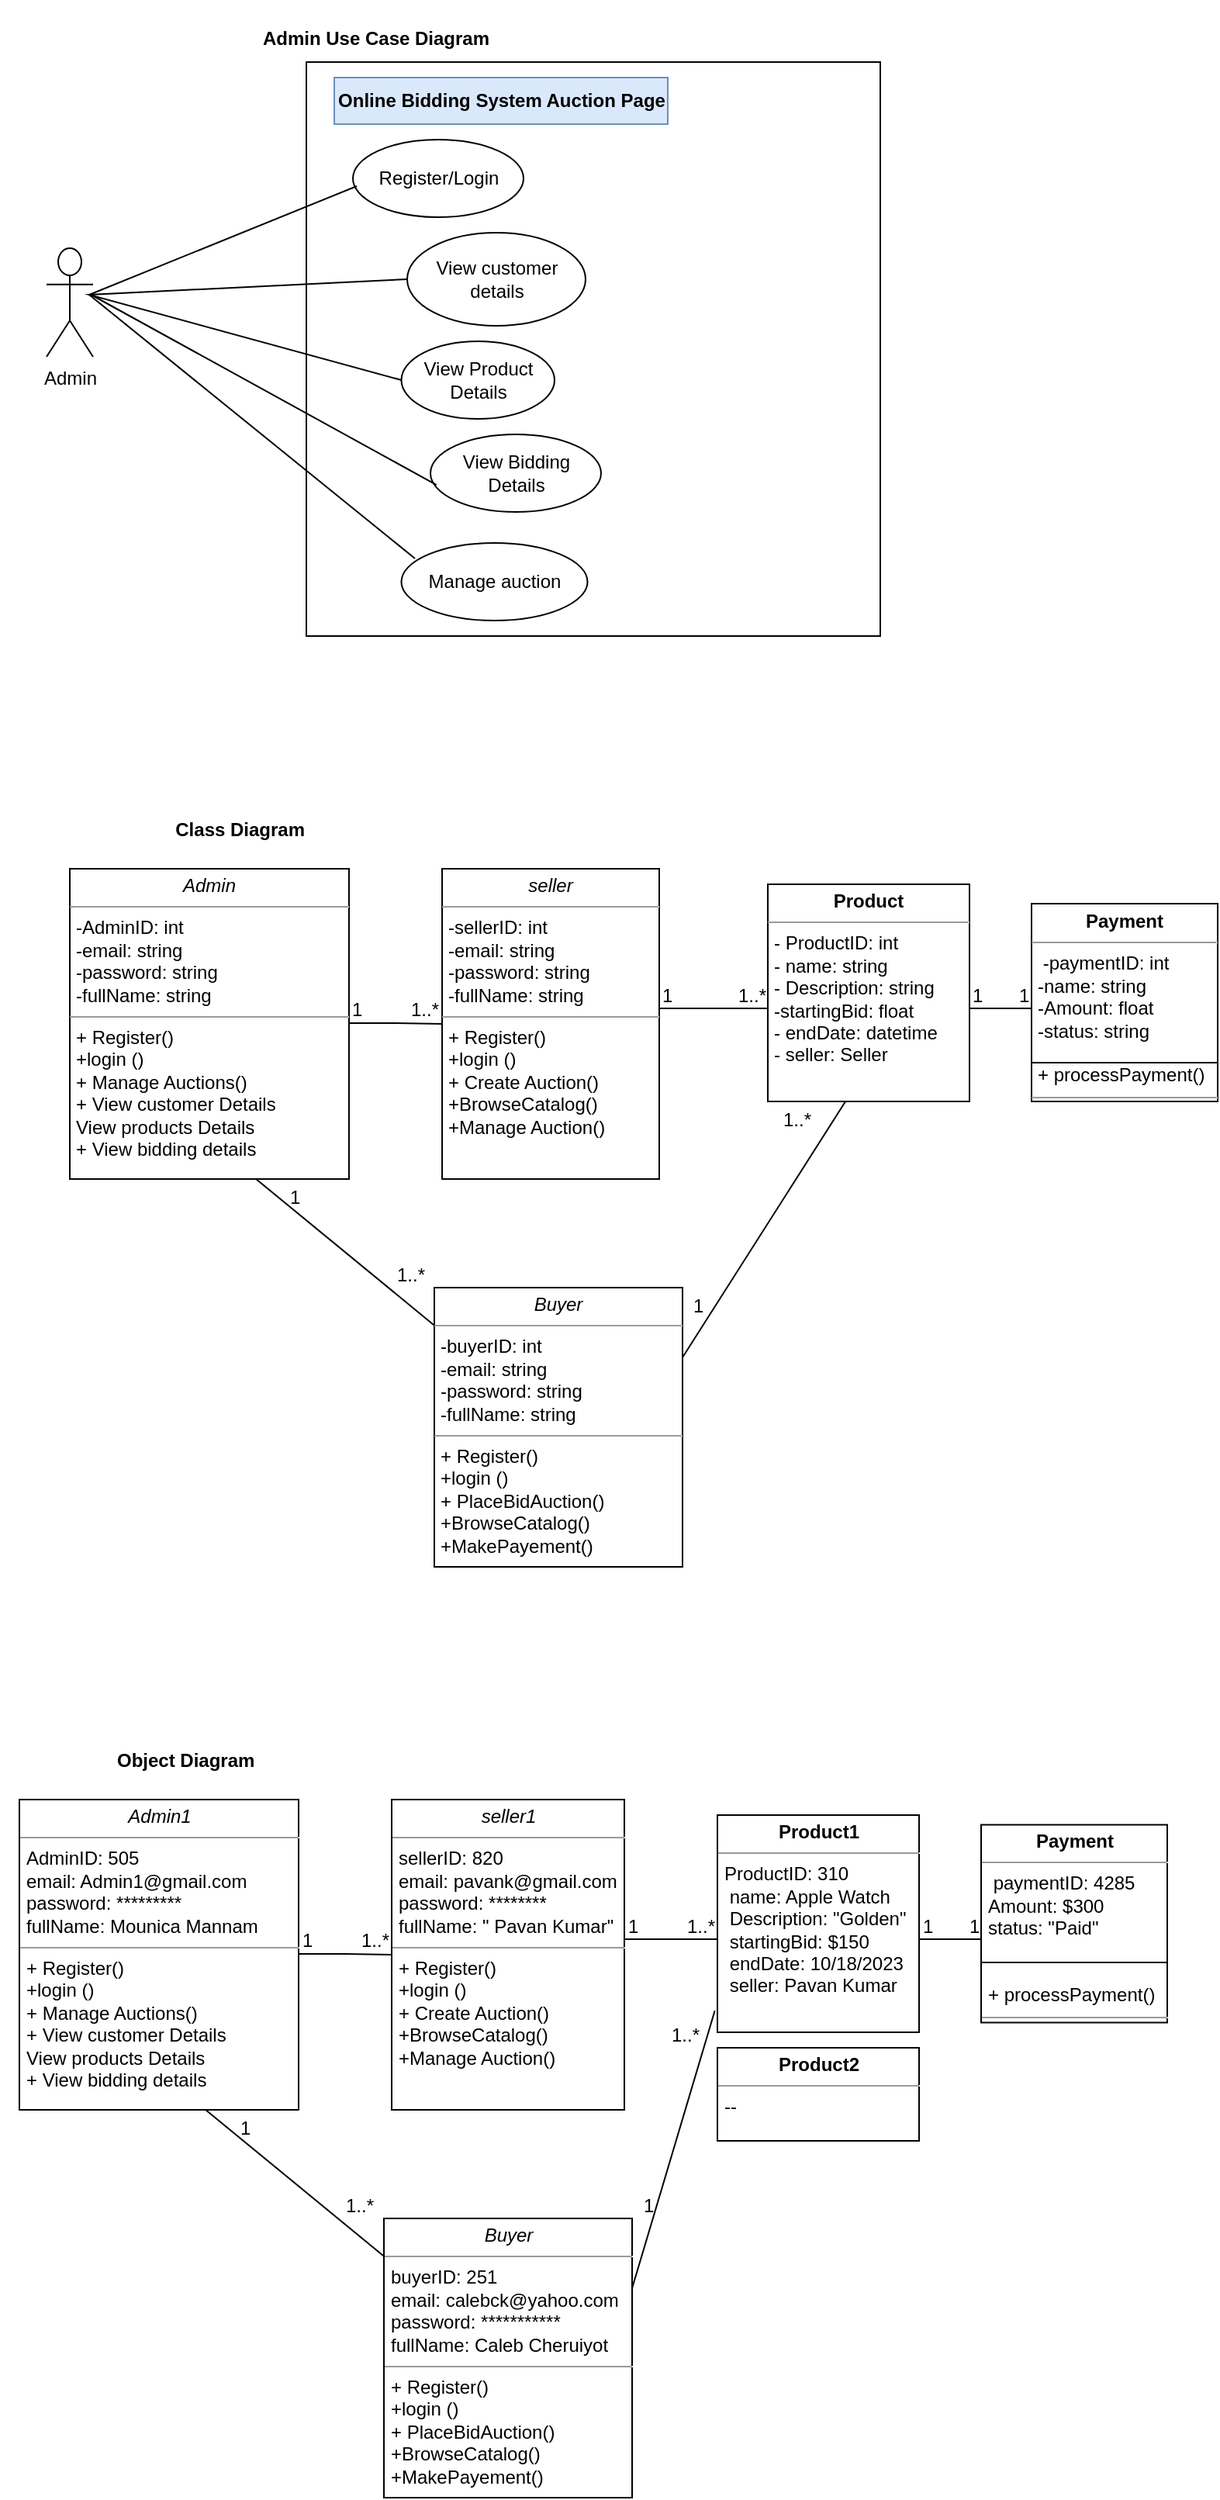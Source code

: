 <mxfile version="22.0.3" type="github">
  <diagram name="Page-1" id="YuBeRZbOVfp11ciUyUZ7">
    <mxGraphModel dx="706" dy="1519" grid="1" gridSize="10" guides="1" tooltips="1" connect="1" arrows="1" fold="1" page="1" pageScale="1" pageWidth="850" pageHeight="1100" math="0" shadow="0">
      <root>
        <mxCell id="0" />
        <mxCell id="1" parent="0" />
        <mxCell id="zVQwK2bRlb4D7HLoGmaH-1" value="" style="whiteSpace=wrap;html=1;aspect=fixed;" vertex="1" parent="1">
          <mxGeometry x="207.5" y="30" width="370" height="370" as="geometry" />
        </mxCell>
        <mxCell id="zVQwK2bRlb4D7HLoGmaH-2" value="Online Bidding System Auction Page" style="text;html=1;strokeColor=#6c8ebf;fillColor=#dae8fc;align=center;verticalAlign=middle;whiteSpace=wrap;rounded=0;fontStyle=1" vertex="1" parent="1">
          <mxGeometry x="225.5" y="40" width="215" height="30" as="geometry" />
        </mxCell>
        <mxCell id="zVQwK2bRlb4D7HLoGmaH-3" value="View customer details" style="ellipse;whiteSpace=wrap;html=1;" vertex="1" parent="1">
          <mxGeometry x="272.5" y="140" width="115" height="60" as="geometry" />
        </mxCell>
        <mxCell id="zVQwK2bRlb4D7HLoGmaH-4" value="View Product Details" style="ellipse;whiteSpace=wrap;html=1;" vertex="1" parent="1">
          <mxGeometry x="268.75" y="210" width="98.75" height="50" as="geometry" />
        </mxCell>
        <mxCell id="zVQwK2bRlb4D7HLoGmaH-5" value="View Bidding Details" style="ellipse;whiteSpace=wrap;html=1;" vertex="1" parent="1">
          <mxGeometry x="287.5" y="270" width="110" height="50" as="geometry" />
        </mxCell>
        <mxCell id="zVQwK2bRlb4D7HLoGmaH-6" value="Admin" style="shape=umlActor;verticalLabelPosition=bottom;verticalAlign=top;html=1;outlineConnect=0;" vertex="1" parent="1">
          <mxGeometry x="40" y="150" width="30" height="70" as="geometry" />
        </mxCell>
        <mxCell id="zVQwK2bRlb4D7HLoGmaH-7" value="" style="endArrow=none;html=1;rounded=0;entryX=0;entryY=0.5;entryDx=0;entryDy=0;exitX=0;exitY=0.5;exitDx=0;exitDy=0;" edge="1" parent="1" source="zVQwK2bRlb4D7HLoGmaH-4" target="zVQwK2bRlb4D7HLoGmaH-3">
          <mxGeometry width="50" height="50" relative="1" as="geometry">
            <mxPoint x="290" y="280" as="sourcePoint" />
            <mxPoint x="340" y="230" as="targetPoint" />
            <Array as="points">
              <mxPoint x="67.5" y="180" />
            </Array>
          </mxGeometry>
        </mxCell>
        <mxCell id="zVQwK2bRlb4D7HLoGmaH-8" value="" style="endArrow=none;html=1;rounded=0;" edge="1" parent="1">
          <mxGeometry width="50" height="50" relative="1" as="geometry">
            <mxPoint x="277.5" y="350" as="sourcePoint" />
            <mxPoint x="67.5" y="180" as="targetPoint" />
            <Array as="points">
              <mxPoint x="277.5" y="350" />
            </Array>
          </mxGeometry>
        </mxCell>
        <mxCell id="zVQwK2bRlb4D7HLoGmaH-9" value="Register/Login" style="ellipse;whiteSpace=wrap;html=1;" vertex="1" parent="1">
          <mxGeometry x="237.5" y="80" width="110" height="50" as="geometry" />
        </mxCell>
        <mxCell id="zVQwK2bRlb4D7HLoGmaH-10" value="" style="endArrow=none;html=1;rounded=0;" edge="1" parent="1">
          <mxGeometry width="50" height="50" relative="1" as="geometry">
            <mxPoint x="240" y="110" as="sourcePoint" />
            <mxPoint x="67.5" y="180" as="targetPoint" />
            <Array as="points">
              <mxPoint x="240" y="110" />
            </Array>
          </mxGeometry>
        </mxCell>
        <mxCell id="zVQwK2bRlb4D7HLoGmaH-11" value="Manage auction" style="ellipse;whiteSpace=wrap;html=1;" vertex="1" parent="1">
          <mxGeometry x="268.75" y="340" width="120" height="50" as="geometry" />
        </mxCell>
        <mxCell id="zVQwK2bRlb4D7HLoGmaH-12" value="" style="endArrow=none;html=1;rounded=0;exitX=0.035;exitY=0.651;exitDx=0;exitDy=0;exitPerimeter=0;" edge="1" parent="1" source="zVQwK2bRlb4D7HLoGmaH-5">
          <mxGeometry width="50" height="50" relative="1" as="geometry">
            <mxPoint x="268.75" y="330" as="sourcePoint" />
            <mxPoint x="68.75" y="180" as="targetPoint" />
            <Array as="points" />
          </mxGeometry>
        </mxCell>
        <mxCell id="zVQwK2bRlb4D7HLoGmaH-13" value="&lt;p style=&quot;margin:0px;margin-top:4px;text-align:center;&quot;&gt;&lt;i&gt;seller&lt;/i&gt;&lt;/p&gt;&lt;hr size=&quot;1&quot;&gt;&lt;p style=&quot;margin:0px;margin-left:4px;&quot;&gt;-sellerID: int&lt;/p&gt;&lt;p style=&quot;margin:0px;margin-left:4px;&quot;&gt;-email: string&lt;/p&gt;&lt;p style=&quot;margin:0px;margin-left:4px;&quot;&gt;-password: string&lt;/p&gt;&lt;p style=&quot;margin:0px;margin-left:4px;&quot;&gt;-fullName: string&lt;br&gt;&lt;/p&gt;&lt;hr size=&quot;1&quot;&gt;&lt;p style=&quot;margin:0px;margin-left:4px;&quot;&gt;+ Register()&lt;/p&gt;&lt;p style=&quot;margin:0px;margin-left:4px;&quot;&gt;+login ()&lt;/p&gt;&lt;p style=&quot;margin:0px;margin-left:4px;&quot;&gt;+ Create Auction()&lt;/p&gt;&lt;p style=&quot;margin:0px;margin-left:4px;&quot;&gt;+BrowseCatalog()&lt;/p&gt;&lt;p style=&quot;margin:0px;margin-left:4px;&quot;&gt;+Manage Auction()&lt;/p&gt;&lt;p style=&quot;margin:0px;margin-left:4px;&quot;&gt;&lt;br&gt;&lt;/p&gt;" style="verticalAlign=top;align=left;overflow=fill;fontSize=12;fontFamily=Helvetica;html=1;whiteSpace=wrap;" vertex="1" parent="1">
          <mxGeometry x="295" y="550" width="140" height="200" as="geometry" />
        </mxCell>
        <mxCell id="zVQwK2bRlb4D7HLoGmaH-14" value="&lt;p style=&quot;margin:0px;margin-top:4px;text-align:center;&quot;&gt;&lt;b&gt;Product&lt;/b&gt;&lt;/p&gt;&lt;hr size=&quot;1&quot;&gt;&lt;p style=&quot;margin:0px;margin-left:4px;&quot;&gt;- ProductID: int&lt;/p&gt;&lt;p style=&quot;margin:0px;margin-left:4px;&quot;&gt;- name: string&lt;/p&gt;&lt;p style=&quot;margin:0px;margin-left:4px;&quot;&gt;- Description: string&lt;/p&gt;&lt;p style=&quot;margin:0px;margin-left:4px;&quot;&gt;-startingBid: float&lt;/p&gt;&lt;p style=&quot;margin:0px;margin-left:4px;&quot;&gt;- endDate: datetime&lt;/p&gt;&lt;p style=&quot;margin:0px;margin-left:4px;&quot;&gt;- seller: Seller&lt;/p&gt;&lt;p style=&quot;margin:0px;margin-left:4px;&quot;&gt;&lt;br&gt;&lt;/p&gt;&lt;p style=&quot;margin:0px;margin-left:4px;&quot;&gt;&lt;br&gt;&lt;/p&gt;&lt;hr size=&quot;1&quot;&gt;&lt;p style=&quot;margin:0px;margin-left:4px;&quot;&gt;+ method(): Type&lt;/p&gt;" style="verticalAlign=top;align=left;overflow=fill;fontSize=12;fontFamily=Helvetica;html=1;whiteSpace=wrap;" vertex="1" parent="1">
          <mxGeometry x="505" y="560" width="130" height="140" as="geometry" />
        </mxCell>
        <mxCell id="zVQwK2bRlb4D7HLoGmaH-15" value="&lt;p style=&quot;margin:0px;margin-top:4px;text-align:center;&quot;&gt;&lt;i&gt;Buyer&lt;/i&gt;&lt;/p&gt;&lt;hr size=&quot;1&quot;&gt;&lt;p style=&quot;margin:0px;margin-left:4px;&quot;&gt;-buyerID: int&lt;/p&gt;&lt;p style=&quot;margin:0px;margin-left:4px;&quot;&gt;-email: string&lt;/p&gt;&lt;p style=&quot;margin:0px;margin-left:4px;&quot;&gt;-password: string&lt;/p&gt;&lt;p style=&quot;margin:0px;margin-left:4px;&quot;&gt;-fullName: string&lt;br&gt;&lt;/p&gt;&lt;hr size=&quot;1&quot;&gt;&lt;p style=&quot;margin:0px;margin-left:4px;&quot;&gt;+ Register()&lt;/p&gt;&lt;p style=&quot;margin:0px;margin-left:4px;&quot;&gt;+login ()&lt;/p&gt;&lt;p style=&quot;margin:0px;margin-left:4px;&quot;&gt;+ PlaceBidAuction()&lt;/p&gt;&lt;p style=&quot;margin:0px;margin-left:4px;&quot;&gt;+BrowseCatalog()&lt;/p&gt;&lt;p style=&quot;margin:0px;margin-left:4px;&quot;&gt;+MakePayement()&lt;/p&gt;&lt;p style=&quot;margin:0px;margin-left:4px;&quot;&gt;&lt;br&gt;&lt;/p&gt;" style="verticalAlign=top;align=left;overflow=fill;fontSize=12;fontFamily=Helvetica;html=1;whiteSpace=wrap;" vertex="1" parent="1">
          <mxGeometry x="290" y="820" width="160" height="180" as="geometry" />
        </mxCell>
        <mxCell id="zVQwK2bRlb4D7HLoGmaH-16" value="&lt;p style=&quot;margin:0px;margin-top:4px;text-align:center;&quot;&gt;&lt;i&gt;Admin&lt;/i&gt;&lt;/p&gt;&lt;hr size=&quot;1&quot;&gt;&lt;p style=&quot;margin:0px;margin-left:4px;&quot;&gt;-AdminID: int&lt;/p&gt;&lt;p style=&quot;margin:0px;margin-left:4px;&quot;&gt;-email: string&lt;/p&gt;&lt;p style=&quot;margin:0px;margin-left:4px;&quot;&gt;-password: string&lt;/p&gt;&lt;p style=&quot;margin:0px;margin-left:4px;&quot;&gt;-fullName: string&lt;br&gt;&lt;/p&gt;&lt;hr size=&quot;1&quot;&gt;&lt;p style=&quot;margin:0px;margin-left:4px;&quot;&gt;+ Register()&lt;/p&gt;&lt;p style=&quot;margin:0px;margin-left:4px;&quot;&gt;+login ()&lt;/p&gt;&lt;p style=&quot;margin:0px;margin-left:4px;&quot;&gt;+ Manage Auctions&lt;span style=&quot;background-color: initial;&quot;&gt;()&lt;/span&gt;&lt;/p&gt;&lt;p style=&quot;margin:0px;margin-left:4px;&quot;&gt;&lt;span style=&quot;background-color: initial;&quot;&gt;+ View customer Details&lt;/span&gt;&lt;/p&gt;&lt;p style=&quot;margin:0px;margin-left:4px;&quot;&gt;&lt;span style=&quot;background-color: initial;&quot;&gt;View products Details&lt;/span&gt;&lt;/p&gt;&lt;p style=&quot;margin:0px;margin-left:4px;&quot;&gt;&lt;span style=&quot;background-color: initial;&quot;&gt;+ View bidding details&lt;/span&gt;&lt;/p&gt;&lt;p style=&quot;margin:0px;margin-left:4px;&quot;&gt;&lt;br&gt;&lt;/p&gt;" style="verticalAlign=top;align=left;overflow=fill;fontSize=12;fontFamily=Helvetica;html=1;whiteSpace=wrap;" vertex="1" parent="1">
          <mxGeometry x="55" y="550" width="180" height="200" as="geometry" />
        </mxCell>
        <mxCell id="zVQwK2bRlb4D7HLoGmaH-17" value="" style="endArrow=none;html=1;rounded=0;" edge="1" parent="1">
          <mxGeometry relative="1" as="geometry">
            <mxPoint x="235" y="649.5" as="sourcePoint" />
            <mxPoint x="295" y="650" as="targetPoint" />
            <Array as="points">
              <mxPoint x="265" y="649.5" />
            </Array>
          </mxGeometry>
        </mxCell>
        <mxCell id="zVQwK2bRlb4D7HLoGmaH-18" value="1" style="resizable=0;html=1;whiteSpace=wrap;align=left;verticalAlign=bottom;" connectable="0" vertex="1" parent="zVQwK2bRlb4D7HLoGmaH-17">
          <mxGeometry x="-1" relative="1" as="geometry" />
        </mxCell>
        <mxCell id="zVQwK2bRlb4D7HLoGmaH-19" value="1..*" style="resizable=0;html=1;whiteSpace=wrap;align=right;verticalAlign=bottom;" connectable="0" vertex="1" parent="zVQwK2bRlb4D7HLoGmaH-17">
          <mxGeometry x="1" relative="1" as="geometry" />
        </mxCell>
        <mxCell id="zVQwK2bRlb4D7HLoGmaH-20" value="" style="endArrow=none;html=1;rounded=0;" edge="1" parent="1">
          <mxGeometry relative="1" as="geometry">
            <mxPoint x="435" y="640" as="sourcePoint" />
            <mxPoint x="505" y="640" as="targetPoint" />
            <Array as="points" />
          </mxGeometry>
        </mxCell>
        <mxCell id="zVQwK2bRlb4D7HLoGmaH-21" value="1" style="resizable=0;html=1;whiteSpace=wrap;align=left;verticalAlign=bottom;" connectable="0" vertex="1" parent="zVQwK2bRlb4D7HLoGmaH-20">
          <mxGeometry x="-1" relative="1" as="geometry">
            <mxPoint as="offset" />
          </mxGeometry>
        </mxCell>
        <mxCell id="zVQwK2bRlb4D7HLoGmaH-22" value="1..*" style="resizable=0;html=1;whiteSpace=wrap;align=right;verticalAlign=bottom;" connectable="0" vertex="1" parent="zVQwK2bRlb4D7HLoGmaH-20">
          <mxGeometry x="1" relative="1" as="geometry">
            <mxPoint as="offset" />
          </mxGeometry>
        </mxCell>
        <mxCell id="zVQwK2bRlb4D7HLoGmaH-23" value="" style="endArrow=none;html=1;rounded=0;exitX=0.667;exitY=1;exitDx=0;exitDy=0;exitPerimeter=0;" edge="1" parent="1" source="zVQwK2bRlb4D7HLoGmaH-16" target="zVQwK2bRlb4D7HLoGmaH-15">
          <mxGeometry relative="1" as="geometry">
            <mxPoint x="315" y="790.001" as="sourcePoint" />
            <mxPoint x="335" y="841" as="targetPoint" />
            <Array as="points" />
          </mxGeometry>
        </mxCell>
        <mxCell id="zVQwK2bRlb4D7HLoGmaH-24" value="&lt;p style=&quot;margin:0px;margin-top:4px;text-align:center;&quot;&gt;&lt;b&gt;Payment&lt;/b&gt;&lt;/p&gt;&lt;hr size=&quot;1&quot;&gt;&lt;p style=&quot;margin:0px;margin-left:4px;&quot;&gt;&amp;nbsp;-paymentID: int&lt;/p&gt;&lt;p style=&quot;margin:0px;margin-left:4px;&quot;&gt;-name: string&amp;nbsp;&lt;/p&gt;&lt;p style=&quot;margin:0px;margin-left:4px;&quot;&gt;-Amount: float&lt;/p&gt;&lt;p style=&quot;margin:0px;margin-left:4px;&quot;&gt;-status: string&lt;/p&gt;&lt;p style=&quot;margin:0px;margin-left:4px;&quot;&gt;&lt;br&gt;&lt;/p&gt;&lt;p style=&quot;margin:0px;margin-left:4px;&quot;&gt;+ processPayment()&lt;/p&gt;&lt;hr size=&quot;1&quot;&gt;&lt;p style=&quot;margin:0px;margin-left:4px;&quot;&gt;&lt;br&gt;&lt;/p&gt;" style="verticalAlign=top;align=left;overflow=fill;fontSize=12;fontFamily=Helvetica;html=1;whiteSpace=wrap;" vertex="1" parent="1">
          <mxGeometry x="675" y="572.5" width="120" height="127.5" as="geometry" />
        </mxCell>
        <mxCell id="zVQwK2bRlb4D7HLoGmaH-25" value="1..*" style="resizable=0;html=1;whiteSpace=wrap;align=right;verticalAlign=bottom;" connectable="0" vertex="1" parent="1">
          <mxGeometry x="285" y="820" as="geometry" />
        </mxCell>
        <mxCell id="zVQwK2bRlb4D7HLoGmaH-26" value="1" style="resizable=0;html=1;whiteSpace=wrap;align=left;verticalAlign=bottom;" connectable="0" vertex="1" parent="1">
          <mxGeometry x="195" y="770" as="geometry" />
        </mxCell>
        <mxCell id="zVQwK2bRlb4D7HLoGmaH-27" value="" style="endArrow=none;html=1;rounded=0;" edge="1" parent="1">
          <mxGeometry relative="1" as="geometry">
            <mxPoint x="635" y="640" as="sourcePoint" />
            <mxPoint x="675" y="640" as="targetPoint" />
            <Array as="points" />
          </mxGeometry>
        </mxCell>
        <mxCell id="zVQwK2bRlb4D7HLoGmaH-28" value="1" style="resizable=0;html=1;whiteSpace=wrap;align=left;verticalAlign=bottom;" connectable="0" vertex="1" parent="zVQwK2bRlb4D7HLoGmaH-27">
          <mxGeometry x="-1" relative="1" as="geometry">
            <mxPoint as="offset" />
          </mxGeometry>
        </mxCell>
        <mxCell id="zVQwK2bRlb4D7HLoGmaH-29" value="1" style="resizable=0;html=1;whiteSpace=wrap;align=left;verticalAlign=bottom;" connectable="0" vertex="1" parent="1">
          <mxGeometry x="665" y="640" as="geometry" />
        </mxCell>
        <mxCell id="zVQwK2bRlb4D7HLoGmaH-30" value="" style="line;strokeWidth=1;fillColor=none;align=left;verticalAlign=middle;spacingTop=-1;spacingLeft=3;spacingRight=3;rotatable=0;labelPosition=right;points=[];portConstraint=eastwest;strokeColor=inherit;" vertex="1" parent="1">
          <mxGeometry x="675" y="670" width="120" height="10" as="geometry" />
        </mxCell>
        <mxCell id="zVQwK2bRlb4D7HLoGmaH-31" value="" style="endArrow=none;html=1;rounded=0;entryX=0.385;entryY=1;entryDx=0;entryDy=0;entryPerimeter=0;exitX=1;exitY=0.25;exitDx=0;exitDy=0;" edge="1" parent="1" source="zVQwK2bRlb4D7HLoGmaH-15" target="zVQwK2bRlb4D7HLoGmaH-14">
          <mxGeometry relative="1" as="geometry">
            <mxPoint x="450" y="850" as="sourcePoint" />
            <mxPoint x="520" y="850" as="targetPoint" />
            <Array as="points" />
          </mxGeometry>
        </mxCell>
        <mxCell id="zVQwK2bRlb4D7HLoGmaH-32" value="1" style="resizable=0;html=1;whiteSpace=wrap;align=left;verticalAlign=bottom;" connectable="0" vertex="1" parent="zVQwK2bRlb4D7HLoGmaH-31">
          <mxGeometry x="-1" relative="1" as="geometry">
            <mxPoint x="5" y="-25" as="offset" />
          </mxGeometry>
        </mxCell>
        <mxCell id="zVQwK2bRlb4D7HLoGmaH-33" value="1..*" style="resizable=0;html=1;whiteSpace=wrap;align=right;verticalAlign=bottom;" connectable="0" vertex="1" parent="zVQwK2bRlb4D7HLoGmaH-31">
          <mxGeometry x="1" relative="1" as="geometry">
            <mxPoint x="-20" y="20" as="offset" />
          </mxGeometry>
        </mxCell>
        <mxCell id="zVQwK2bRlb4D7HLoGmaH-34" value="&lt;p style=&quot;margin:0px;margin-top:4px;text-align:center;&quot;&gt;&lt;i&gt;seller1&lt;/i&gt;&lt;/p&gt;&lt;hr size=&quot;1&quot;&gt;&lt;p style=&quot;margin:0px;margin-left:4px;&quot;&gt;sellerID: 820&lt;/p&gt;&lt;p style=&quot;margin:0px;margin-left:4px;&quot;&gt;email: pavank@gmail.com&lt;/p&gt;&lt;p style=&quot;margin:0px;margin-left:4px;&quot;&gt;password: ********&lt;/p&gt;&lt;p style=&quot;margin:0px;margin-left:4px;&quot;&gt;fullName: &quot; Pavan Kumar&quot;&lt;br&gt;&lt;/p&gt;&lt;hr size=&quot;1&quot;&gt;&lt;p style=&quot;margin:0px;margin-left:4px;&quot;&gt;+ Register()&lt;/p&gt;&lt;p style=&quot;margin:0px;margin-left:4px;&quot;&gt;+login ()&lt;/p&gt;&lt;p style=&quot;margin:0px;margin-left:4px;&quot;&gt;+ Create Auction()&lt;/p&gt;&lt;p style=&quot;margin:0px;margin-left:4px;&quot;&gt;+BrowseCatalog()&lt;/p&gt;&lt;p style=&quot;margin:0px;margin-left:4px;&quot;&gt;+Manage Auction()&lt;/p&gt;&lt;p style=&quot;margin:0px;margin-left:4px;&quot;&gt;&lt;br&gt;&lt;/p&gt;" style="verticalAlign=top;align=left;overflow=fill;fontSize=12;fontFamily=Helvetica;html=1;whiteSpace=wrap;" vertex="1" parent="1">
          <mxGeometry x="262.5" y="1150" width="150" height="200" as="geometry" />
        </mxCell>
        <mxCell id="zVQwK2bRlb4D7HLoGmaH-35" value="&lt;p style=&quot;margin:0px;margin-top:4px;text-align:center;&quot;&gt;&lt;b&gt;Product1&lt;/b&gt;&lt;/p&gt;&lt;hr size=&quot;1&quot;&gt;&lt;p style=&quot;margin:0px;margin-left:4px;&quot;&gt;ProductID: 310&lt;/p&gt;&lt;p style=&quot;margin:0px;margin-left:4px;&quot;&gt;&amp;nbsp;name: Apple Watch&lt;/p&gt;&lt;p style=&quot;margin:0px;margin-left:4px;&quot;&gt;&amp;nbsp;Description: &quot;Golden&quot;&lt;/p&gt;&lt;p style=&quot;margin:0px;margin-left:4px;&quot;&gt;&amp;nbsp;startingBid: $150&lt;/p&gt;&lt;p style=&quot;margin:0px;margin-left:4px;&quot;&gt;&amp;nbsp;endDate: 10/18/2023&lt;/p&gt;&lt;p style=&quot;margin:0px;margin-left:4px;&quot;&gt;&amp;nbsp;seller: Pavan Kumar&lt;/p&gt;&lt;p style=&quot;margin:0px;margin-left:4px;&quot;&gt;&lt;br&gt;&lt;/p&gt;&lt;p style=&quot;margin:0px;margin-left:4px;&quot;&gt;&lt;br&gt;&lt;/p&gt;&lt;hr size=&quot;1&quot;&gt;&lt;p style=&quot;margin:0px;margin-left:4px;&quot;&gt;+ method(): Type&lt;/p&gt;" style="verticalAlign=top;align=left;overflow=fill;fontSize=12;fontFamily=Helvetica;html=1;whiteSpace=wrap;" vertex="1" parent="1">
          <mxGeometry x="472.5" y="1160" width="130" height="140" as="geometry" />
        </mxCell>
        <mxCell id="zVQwK2bRlb4D7HLoGmaH-36" value="&lt;p style=&quot;margin:0px;margin-top:4px;text-align:center;&quot;&gt;&lt;i&gt;Buyer&lt;/i&gt;&lt;/p&gt;&lt;hr size=&quot;1&quot;&gt;&lt;p style=&quot;margin:0px;margin-left:4px;&quot;&gt;buyerID: 251&lt;/p&gt;&lt;p style=&quot;margin:0px;margin-left:4px;&quot;&gt;email: calebck@yahoo.com&lt;/p&gt;&lt;p style=&quot;margin:0px;margin-left:4px;&quot;&gt;password: ***********&lt;/p&gt;&lt;p style=&quot;margin:0px;margin-left:4px;&quot;&gt;fullName: Caleb Cheruiyot&lt;br&gt;&lt;/p&gt;&lt;hr size=&quot;1&quot;&gt;&lt;p style=&quot;margin:0px;margin-left:4px;&quot;&gt;+ Register()&lt;/p&gt;&lt;p style=&quot;margin:0px;margin-left:4px;&quot;&gt;+login ()&lt;/p&gt;&lt;p style=&quot;margin:0px;margin-left:4px;&quot;&gt;+ PlaceBidAuction()&lt;/p&gt;&lt;p style=&quot;margin:0px;margin-left:4px;&quot;&gt;+BrowseCatalog()&lt;/p&gt;&lt;p style=&quot;margin:0px;margin-left:4px;&quot;&gt;+MakePayement()&lt;/p&gt;&lt;p style=&quot;margin:0px;margin-left:4px;&quot;&gt;&lt;br&gt;&lt;/p&gt;" style="verticalAlign=top;align=left;overflow=fill;fontSize=12;fontFamily=Helvetica;html=1;whiteSpace=wrap;" vertex="1" parent="1">
          <mxGeometry x="257.5" y="1420" width="160" height="180" as="geometry" />
        </mxCell>
        <mxCell id="zVQwK2bRlb4D7HLoGmaH-37" value="&lt;p style=&quot;margin:0px;margin-top:4px;text-align:center;&quot;&gt;&lt;i&gt;Admin1&lt;/i&gt;&lt;/p&gt;&lt;hr size=&quot;1&quot;&gt;&lt;p style=&quot;margin:0px;margin-left:4px;&quot;&gt;AdminID: 505&lt;/p&gt;&lt;p style=&quot;margin:0px;margin-left:4px;&quot;&gt;email: Admin1@gmail.com&lt;/p&gt;&lt;p style=&quot;margin:0px;margin-left:4px;&quot;&gt;password: *********&lt;/p&gt;&lt;p style=&quot;margin:0px;margin-left:4px;&quot;&gt;fullName: Mounica Mannam&lt;br&gt;&lt;/p&gt;&lt;hr size=&quot;1&quot;&gt;&lt;p style=&quot;margin:0px;margin-left:4px;&quot;&gt;+ Register()&lt;/p&gt;&lt;p style=&quot;margin:0px;margin-left:4px;&quot;&gt;+login ()&lt;/p&gt;&lt;p style=&quot;margin:0px;margin-left:4px;&quot;&gt;+ Manage Auctions&lt;span style=&quot;background-color: initial;&quot;&gt;()&lt;/span&gt;&lt;/p&gt;&lt;p style=&quot;margin:0px;margin-left:4px;&quot;&gt;&lt;span style=&quot;background-color: initial;&quot;&gt;+ View customer Details&lt;/span&gt;&lt;/p&gt;&lt;p style=&quot;margin:0px;margin-left:4px;&quot;&gt;&lt;span style=&quot;background-color: initial;&quot;&gt;View products Details&lt;/span&gt;&lt;/p&gt;&lt;p style=&quot;margin:0px;margin-left:4px;&quot;&gt;&lt;span style=&quot;background-color: initial;&quot;&gt;+ View bidding details&lt;/span&gt;&lt;/p&gt;&lt;p style=&quot;margin:0px;margin-left:4px;&quot;&gt;&lt;br&gt;&lt;/p&gt;" style="verticalAlign=top;align=left;overflow=fill;fontSize=12;fontFamily=Helvetica;html=1;whiteSpace=wrap;" vertex="1" parent="1">
          <mxGeometry x="22.5" y="1150" width="180" height="200" as="geometry" />
        </mxCell>
        <mxCell id="zVQwK2bRlb4D7HLoGmaH-38" value="" style="endArrow=none;html=1;rounded=0;" edge="1" parent="1">
          <mxGeometry relative="1" as="geometry">
            <mxPoint x="202.5" y="1249.5" as="sourcePoint" />
            <mxPoint x="262.5" y="1250" as="targetPoint" />
            <Array as="points">
              <mxPoint x="232.5" y="1249.5" />
            </Array>
          </mxGeometry>
        </mxCell>
        <mxCell id="zVQwK2bRlb4D7HLoGmaH-39" value="1" style="resizable=0;html=1;whiteSpace=wrap;align=left;verticalAlign=bottom;" connectable="0" vertex="1" parent="zVQwK2bRlb4D7HLoGmaH-38">
          <mxGeometry x="-1" relative="1" as="geometry" />
        </mxCell>
        <mxCell id="zVQwK2bRlb4D7HLoGmaH-40" value="1..*" style="resizable=0;html=1;whiteSpace=wrap;align=right;verticalAlign=bottom;" connectable="0" vertex="1" parent="zVQwK2bRlb4D7HLoGmaH-38">
          <mxGeometry x="1" relative="1" as="geometry" />
        </mxCell>
        <mxCell id="zVQwK2bRlb4D7HLoGmaH-41" value="" style="endArrow=none;html=1;rounded=0;exitX=1;exitY=0.45;exitDx=0;exitDy=0;exitPerimeter=0;" edge="1" parent="1" source="zVQwK2bRlb4D7HLoGmaH-34">
          <mxGeometry relative="1" as="geometry">
            <mxPoint x="422.5" y="1240" as="sourcePoint" />
            <mxPoint x="472.5" y="1240" as="targetPoint" />
            <Array as="points" />
          </mxGeometry>
        </mxCell>
        <mxCell id="zVQwK2bRlb4D7HLoGmaH-42" value="1" style="resizable=0;html=1;whiteSpace=wrap;align=left;verticalAlign=bottom;" connectable="0" vertex="1" parent="zVQwK2bRlb4D7HLoGmaH-41">
          <mxGeometry x="-1" relative="1" as="geometry">
            <mxPoint as="offset" />
          </mxGeometry>
        </mxCell>
        <mxCell id="zVQwK2bRlb4D7HLoGmaH-43" value="1..*" style="resizable=0;html=1;whiteSpace=wrap;align=right;verticalAlign=bottom;" connectable="0" vertex="1" parent="zVQwK2bRlb4D7HLoGmaH-41">
          <mxGeometry x="1" relative="1" as="geometry">
            <mxPoint as="offset" />
          </mxGeometry>
        </mxCell>
        <mxCell id="zVQwK2bRlb4D7HLoGmaH-44" value="" style="endArrow=none;html=1;rounded=0;exitX=0.667;exitY=1;exitDx=0;exitDy=0;exitPerimeter=0;" edge="1" parent="1" source="zVQwK2bRlb4D7HLoGmaH-37" target="zVQwK2bRlb4D7HLoGmaH-36">
          <mxGeometry relative="1" as="geometry">
            <mxPoint x="282.5" y="1390.001" as="sourcePoint" />
            <mxPoint x="302.5" y="1441" as="targetPoint" />
            <Array as="points" />
          </mxGeometry>
        </mxCell>
        <mxCell id="zVQwK2bRlb4D7HLoGmaH-45" value="&lt;p style=&quot;margin:0px;margin-top:4px;text-align:center;&quot;&gt;&lt;b&gt;Payment&lt;/b&gt;&lt;/p&gt;&lt;hr size=&quot;1&quot;&gt;&lt;p style=&quot;margin:0px;margin-left:4px;&quot;&gt;&amp;nbsp;paymentID: 4285&lt;/p&gt;&lt;p style=&quot;margin:0px;margin-left:4px;&quot;&gt;Amount: $300&lt;/p&gt;&lt;p style=&quot;margin:0px;margin-left:4px;&quot;&gt;status: &quot;Paid&quot;&lt;/p&gt;&lt;p style=&quot;margin:0px;margin-left:4px;&quot;&gt;&lt;br&gt;&lt;/p&gt;&lt;p style=&quot;margin:0px;margin-left:4px;&quot;&gt;&lt;br&gt;&lt;/p&gt;&lt;p style=&quot;margin:0px;margin-left:4px;&quot;&gt;+ processPayment()&lt;/p&gt;&lt;hr size=&quot;1&quot;&gt;&lt;p style=&quot;margin:0px;margin-left:4px;&quot;&gt;&lt;br&gt;&lt;/p&gt;" style="verticalAlign=top;align=left;overflow=fill;fontSize=12;fontFamily=Helvetica;html=1;whiteSpace=wrap;" vertex="1" parent="1">
          <mxGeometry x="642.5" y="1166.25" width="120" height="127.5" as="geometry" />
        </mxCell>
        <mxCell id="zVQwK2bRlb4D7HLoGmaH-46" value="1..*" style="resizable=0;html=1;whiteSpace=wrap;align=right;verticalAlign=bottom;" connectable="0" vertex="1" parent="1">
          <mxGeometry x="252.5" y="1420" as="geometry" />
        </mxCell>
        <mxCell id="zVQwK2bRlb4D7HLoGmaH-47" value="1" style="resizable=0;html=1;whiteSpace=wrap;align=left;verticalAlign=bottom;" connectable="0" vertex="1" parent="1">
          <mxGeometry x="162.5" y="1370" as="geometry" />
        </mxCell>
        <mxCell id="zVQwK2bRlb4D7HLoGmaH-48" value="" style="endArrow=none;html=1;rounded=0;" edge="1" parent="1">
          <mxGeometry relative="1" as="geometry">
            <mxPoint x="602.5" y="1240" as="sourcePoint" />
            <mxPoint x="642.5" y="1240" as="targetPoint" />
            <Array as="points" />
          </mxGeometry>
        </mxCell>
        <mxCell id="zVQwK2bRlb4D7HLoGmaH-49" value="1" style="resizable=0;html=1;whiteSpace=wrap;align=left;verticalAlign=bottom;" connectable="0" vertex="1" parent="zVQwK2bRlb4D7HLoGmaH-48">
          <mxGeometry x="-1" relative="1" as="geometry">
            <mxPoint as="offset" />
          </mxGeometry>
        </mxCell>
        <mxCell id="zVQwK2bRlb4D7HLoGmaH-50" value="1" style="resizable=0;html=1;whiteSpace=wrap;align=left;verticalAlign=bottom;" connectable="0" vertex="1" parent="1">
          <mxGeometry x="632.5" y="1240" as="geometry" />
        </mxCell>
        <mxCell id="zVQwK2bRlb4D7HLoGmaH-51" value="" style="line;strokeWidth=1;fillColor=none;align=left;verticalAlign=middle;spacingTop=-1;spacingLeft=3;spacingRight=3;rotatable=0;labelPosition=right;points=[];portConstraint=eastwest;strokeColor=inherit;" vertex="1" parent="1">
          <mxGeometry x="642.5" y="1250" width="120" height="10" as="geometry" />
        </mxCell>
        <mxCell id="zVQwK2bRlb4D7HLoGmaH-52" value="" style="endArrow=none;html=1;rounded=0;entryX=-0.013;entryY=0.901;entryDx=0;entryDy=0;entryPerimeter=0;exitX=1;exitY=0.25;exitDx=0;exitDy=0;" edge="1" parent="1" source="zVQwK2bRlb4D7HLoGmaH-36" target="zVQwK2bRlb4D7HLoGmaH-35">
          <mxGeometry relative="1" as="geometry">
            <mxPoint x="417.5" y="1450" as="sourcePoint" />
            <mxPoint x="487.5" y="1450" as="targetPoint" />
            <Array as="points" />
          </mxGeometry>
        </mxCell>
        <mxCell id="zVQwK2bRlb4D7HLoGmaH-53" value="1" style="resizable=0;html=1;whiteSpace=wrap;align=left;verticalAlign=bottom;" connectable="0" vertex="1" parent="zVQwK2bRlb4D7HLoGmaH-52">
          <mxGeometry x="-1" relative="1" as="geometry">
            <mxPoint x="5" y="-45" as="offset" />
          </mxGeometry>
        </mxCell>
        <mxCell id="zVQwK2bRlb4D7HLoGmaH-54" value="1..*" style="resizable=0;html=1;whiteSpace=wrap;align=right;verticalAlign=bottom;" connectable="0" vertex="1" parent="zVQwK2bRlb4D7HLoGmaH-52">
          <mxGeometry x="1" relative="1" as="geometry">
            <mxPoint x="-8" y="24" as="offset" />
          </mxGeometry>
        </mxCell>
        <mxCell id="zVQwK2bRlb4D7HLoGmaH-55" value="&lt;p style=&quot;margin:0px;margin-top:4px;text-align:center;&quot;&gt;&lt;b&gt;Product2&lt;/b&gt;&lt;/p&gt;&lt;hr size=&quot;1&quot;&gt;&lt;p style=&quot;margin:0px;margin-left:4px;&quot;&gt;--&lt;/p&gt;&lt;p style=&quot;margin:0px;margin-left:4px;&quot;&gt;&lt;br&gt;&lt;/p&gt;&lt;p style=&quot;margin:0px;margin-left:4px;&quot;&gt;&lt;br&gt;&lt;/p&gt;" style="verticalAlign=top;align=left;overflow=fill;fontSize=12;fontFamily=Helvetica;html=1;whiteSpace=wrap;" vertex="1" parent="1">
          <mxGeometry x="472.5" y="1310" width="130" height="60" as="geometry" />
        </mxCell>
        <mxCell id="zVQwK2bRlb4D7HLoGmaH-56" value="Object Diagram&amp;nbsp;" style="text;html=1;strokeColor=none;fillColor=none;align=center;verticalAlign=middle;whiteSpace=wrap;rounded=0;fontStyle=1" vertex="1" parent="1">
          <mxGeometry x="10" y="1100" width="242.5" height="50" as="geometry" />
        </mxCell>
        <mxCell id="zVQwK2bRlb4D7HLoGmaH-57" value="Class Diagram&amp;nbsp;" style="text;html=1;strokeColor=none;fillColor=none;align=center;verticalAlign=middle;whiteSpace=wrap;rounded=0;fontStyle=1" vertex="1" parent="1">
          <mxGeometry x="45" y="500" width="242.5" height="50" as="geometry" />
        </mxCell>
        <mxCell id="zVQwK2bRlb4D7HLoGmaH-58" value="Admin Use Case Diagram" style="text;html=1;strokeColor=none;fillColor=none;align=center;verticalAlign=middle;whiteSpace=wrap;rounded=0;fontStyle=1" vertex="1" parent="1">
          <mxGeometry x="131.25" y="-10" width="242.5" height="50" as="geometry" />
        </mxCell>
      </root>
    </mxGraphModel>
  </diagram>
</mxfile>

